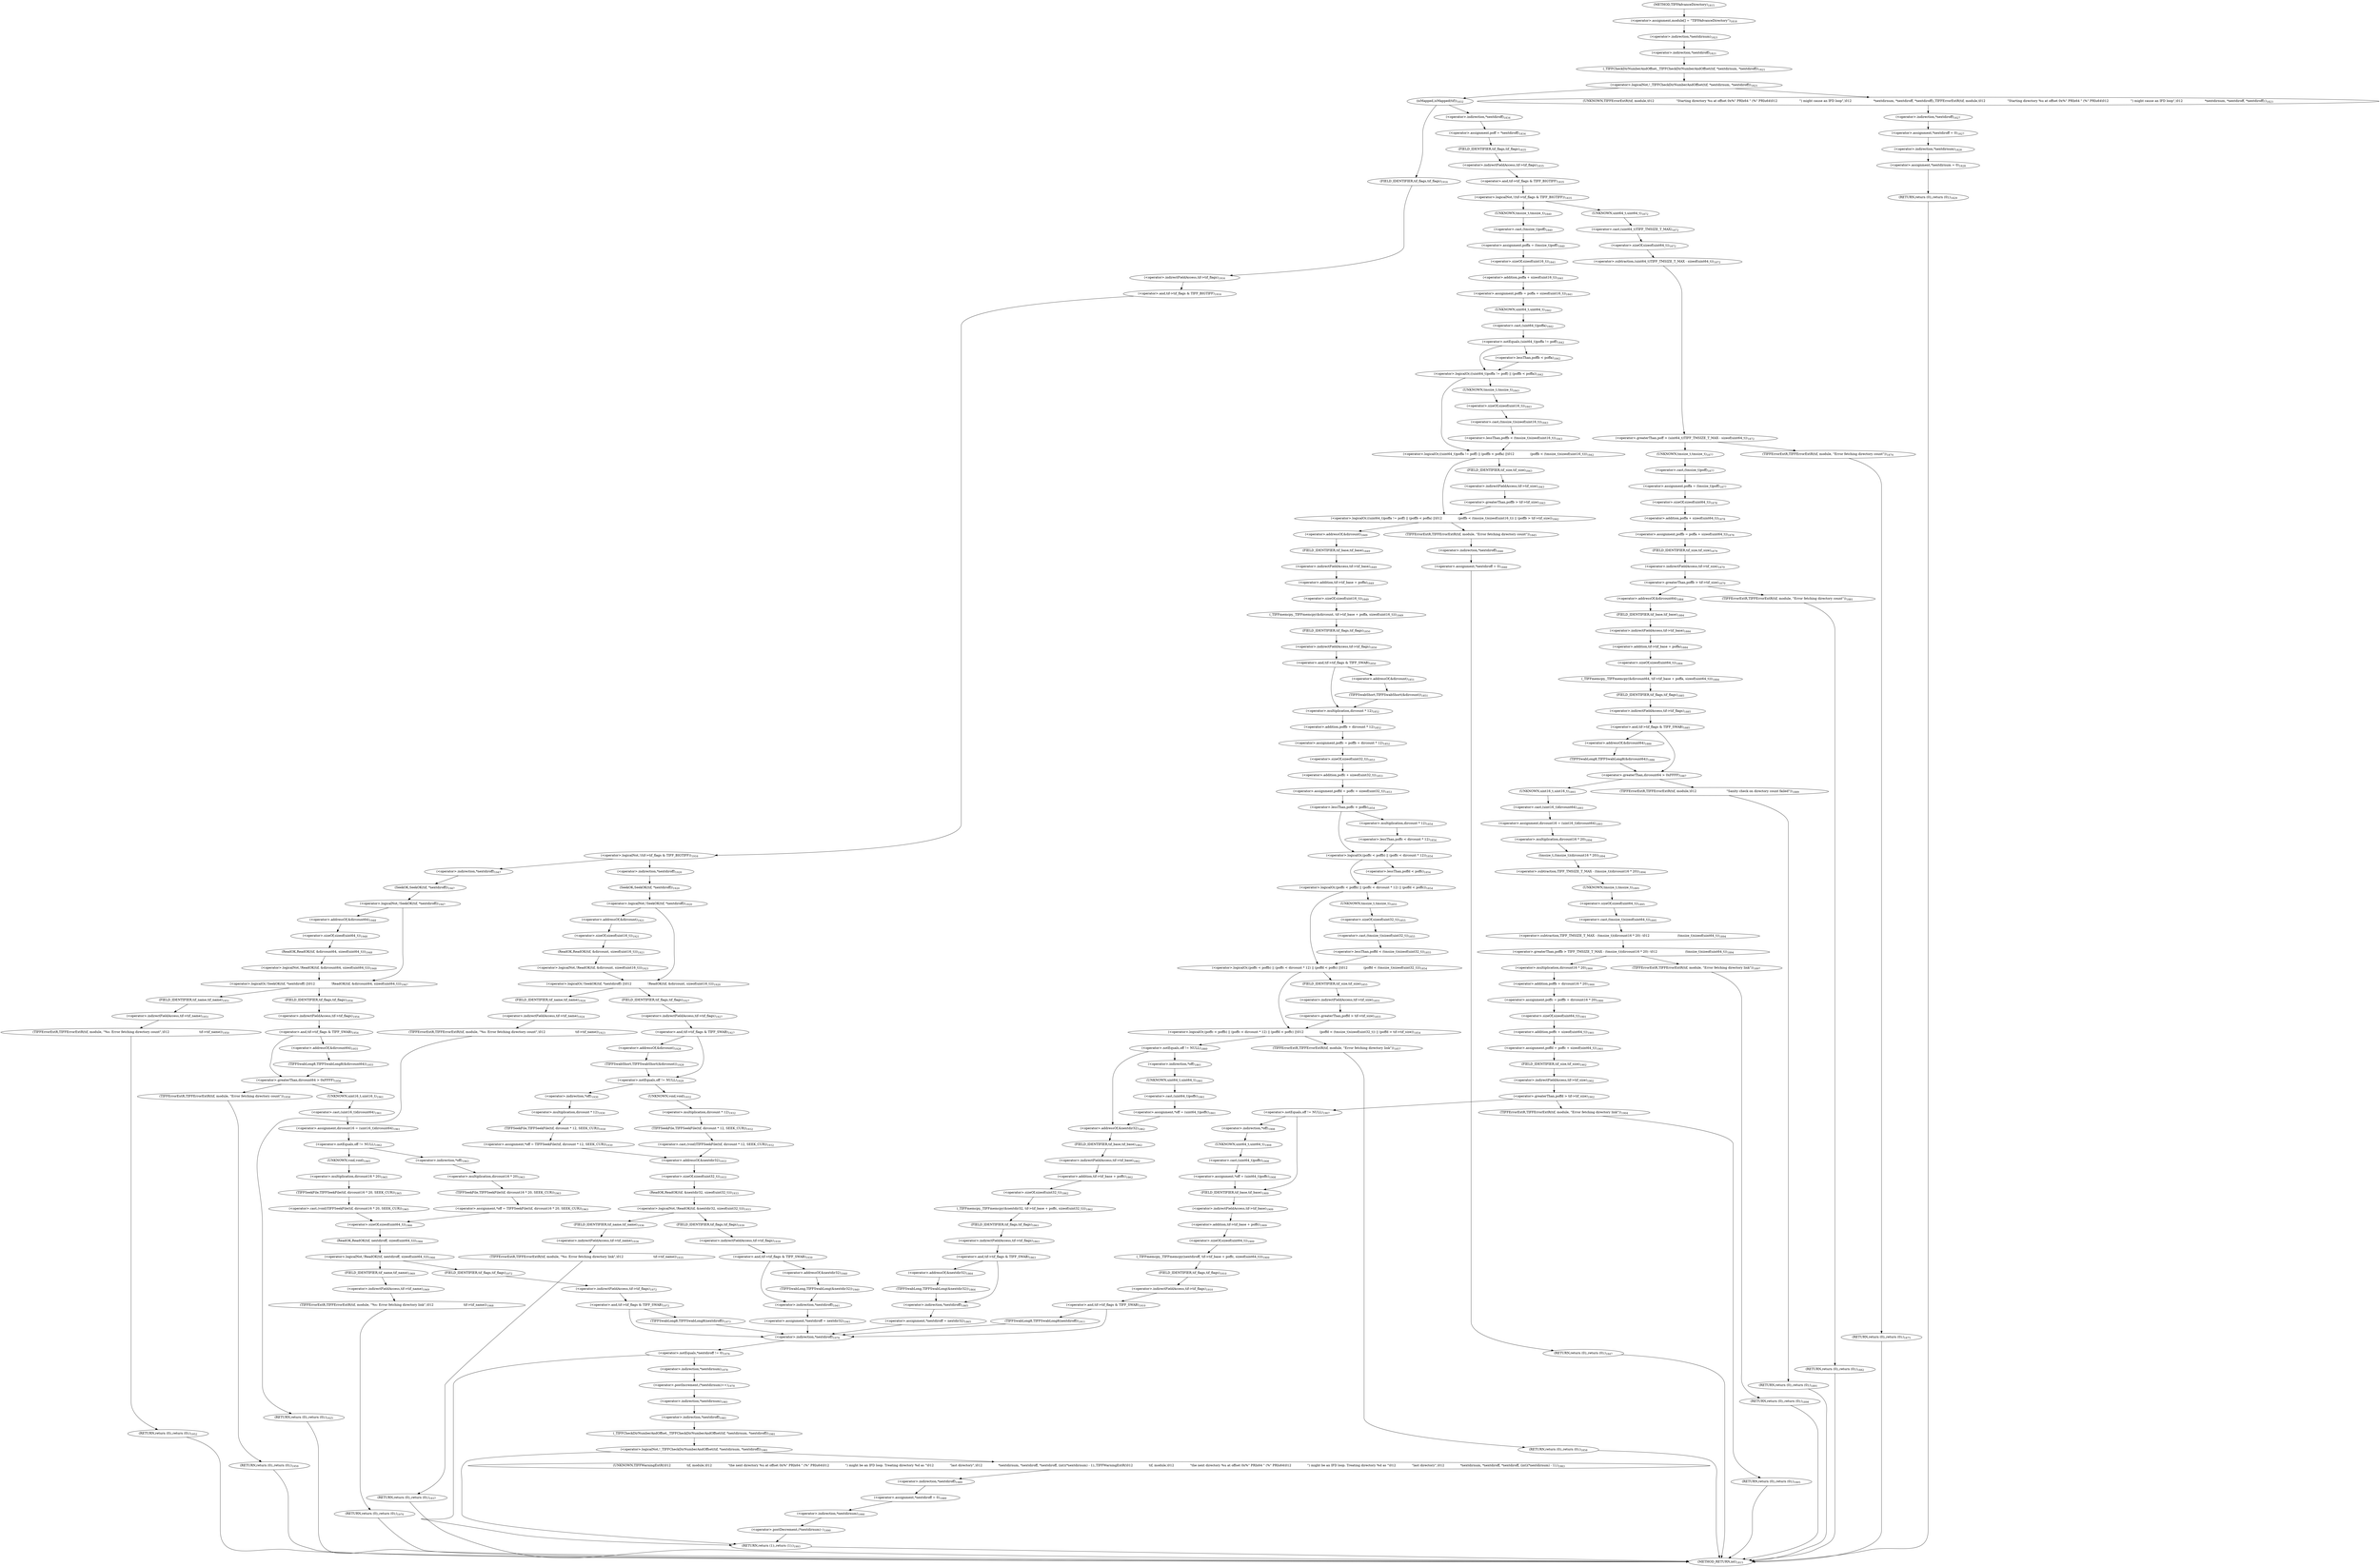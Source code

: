 digraph "TIFFAdvanceDirectory" {  
"43989" [label = <(&lt;operator&gt;.assignment,module[] = &quot;TIFFAdvanceDirectory&quot;)<SUB>1818</SUB>> ]
"44574" [label = <(RETURN,return (1);,return (1);)<SUB>1993</SUB>> ]
"43993" [label = <(&lt;operator&gt;.logicalNot,!_TIFFCheckDirNumberAndOffset(tif, *nextdirnum, *nextdiroff))<SUB>1821</SUB>> ]
"44013" [label = <(isMapped,isMapped(tif))<SUB>1832</SUB>> ]
"44549" [label = <(&lt;operator&gt;.notEquals,*nextdiroff != 0)<SUB>1976</SUB>> ]
"43994" [label = <(_TIFFCheckDirNumberAndOffset,_TIFFCheckDirNumberAndOffset(tif, *nextdirnum, *nextdiroff))<SUB>1821</SUB>> ]
"44001" [label = <(UNKNOWN,TIFFErrorExtR(tif, module,\012                      &quot;Starting directory %u at offset 0x%&quot; PRIx64 &quot; (%&quot; PRIu64\012                      &quot;) might cause an IFD loop&quot;,\012                      *nextdirnum, *nextdiroff, *nextdiroff);,TIFFErrorExtR(tif, module,\012                      &quot;Starting directory %u at offset 0x%&quot; PRIx64 &quot; (%&quot; PRIu64\012                      &quot;) might cause an IFD loop&quot;,\012                      *nextdirnum, *nextdiroff, *nextdiroff);)<SUB>1823</SUB>> ]
"44002" [label = <(&lt;operator&gt;.assignment,*nextdiroff = 0)<SUB>1827</SUB>> ]
"44006" [label = <(&lt;operator&gt;.assignment,*nextdirnum = 0)<SUB>1828</SUB>> ]
"44010" [label = <(RETURN,return (0);,return (0);)<SUB>1829</SUB>> ]
"44017" [label = <(&lt;operator&gt;.assignment,poff = *nextdiroff)<SUB>1834</SUB>> ]
"44550" [label = <(&lt;operator&gt;.indirection,*nextdiroff)<SUB>1976</SUB>> ]
"44554" [label = <(&lt;operator&gt;.postIncrement,(*nextdirnum)++)<SUB>1978</SUB>> ]
"43996" [label = <(&lt;operator&gt;.indirection,*nextdirnum)<SUB>1821</SUB>> ]
"43998" [label = <(&lt;operator&gt;.indirection,*nextdiroff)<SUB>1821</SUB>> ]
"44003" [label = <(&lt;operator&gt;.indirection,*nextdiroff)<SUB>1827</SUB>> ]
"44007" [label = <(&lt;operator&gt;.indirection,*nextdirnum)<SUB>1828</SUB>> ]
"44019" [label = <(&lt;operator&gt;.indirection,*nextdiroff)<SUB>1834</SUB>> ]
"44022" [label = <(&lt;operator&gt;.logicalNot,!(tif-&gt;tif_flags &amp; TIFF_BIGTIFF))<SUB>1835</SUB>> ]
"44555" [label = <(&lt;operator&gt;.indirection,*nextdirnum)<SUB>1978</SUB>> ]
"44558" [label = <(&lt;operator&gt;.logicalNot,!_TIFFCheckDirNumberAndOffset(tif, *nextdirnum, *nextdiroff))<SUB>1981</SUB>> ]
"44023" [label = <(&lt;operator&gt;.and,tif-&gt;tif_flags &amp; TIFF_BIGTIFF)<SUB>1835</SUB>> ]
"44035" [label = <(&lt;operator&gt;.assignment,poffa = (tmsize_t)poff)<SUB>1840</SUB>> ]
"44040" [label = <(&lt;operator&gt;.assignment,poffb = poffa + sizeof(uint16_t))<SUB>1841</SUB>> ]
"44080" [label = <(_TIFFmemcpy,_TIFFmemcpy(&amp;dircount, tif-&gt;tif_base + poffa, sizeof(uint16_t)))<SUB>1849</SUB>> ]
"44100" [label = <(&lt;operator&gt;.assignment,poffc = poffb + dircount * 12)<SUB>1852</SUB>> ]
"44107" [label = <(&lt;operator&gt;.assignment,poffd = poffc + sizeof(uint32_t))<SUB>1853</SUB>> ]
"44158" [label = <(_TIFFmemcpy,_TIFFmemcpy(&amp;nextdir32, tif-&gt;tif_base + poffc, sizeof(uint32_t)))<SUB>1862</SUB>> ]
"44178" [label = <(&lt;operator&gt;.assignment,*nextdiroff = nextdir32)<SUB>1865</SUB>> ]
"44345" [label = <(&lt;operator&gt;.logicalNot,!(tif-&gt;tif_flags &amp; TIFF_BIGTIFF))<SUB>1916</SUB>> ]
"44559" [label = <(_TIFFCheckDirNumberAndOffset,_TIFFCheckDirNumberAndOffset(tif, *nextdirnum, *nextdiroff))<SUB>1981</SUB>> ]
"44566" [label = <(UNKNOWN,TIFFWarningExtR(\012                tif, module,\012                &quot;the next directory %u at offset 0x%&quot; PRIx64 &quot; (%&quot; PRIu64\012                &quot;) might be an IFD loop. Treating directory %d as &quot;\012                &quot;last directory&quot;,\012                *nextdirnum, *nextdiroff, *nextdiroff, (int)(*nextdirnum) - 1);,TIFFWarningExtR(\012                tif, module,\012                &quot;the next directory %u at offset 0x%&quot; PRIx64 &quot; (%&quot; PRIu64\012                &quot;) might be an IFD loop. Treating directory %d as &quot;\012                &quot;last directory&quot;,\012                *nextdirnum, *nextdiroff, *nextdiroff, (int)(*nextdirnum) - 1);)<SUB>1983</SUB>> ]
"44567" [label = <(&lt;operator&gt;.assignment,*nextdiroff = 0)<SUB>1989</SUB>> ]
"44571" [label = <(&lt;operator&gt;.postDecrement,(*nextdirnum)--)<SUB>1990</SUB>> ]
"44024" [label = <(&lt;operator&gt;.indirectFieldAccess,tif-&gt;tif_flags)<SUB>1835</SUB>> ]
"44037" [label = <(&lt;operator&gt;.cast,(tmsize_t)poff)<SUB>1840</SUB>> ]
"44042" [label = <(&lt;operator&gt;.addition,poffa + sizeof(uint16_t))<SUB>1841</SUB>> ]
"44047" [label = <(&lt;operator&gt;.logicalOr,((uint64_t)poffa != poff) || (poffb &lt; poffa) ||\012                (poffb &lt; (tmsize_t)sizeof(uint16_t)) || (poffb &gt; tif-&gt;tif_size))<SUB>1842</SUB>> ]
"44081" [label = <(&lt;operator&gt;.addressOf,&amp;dircount)<SUB>1849</SUB>> ]
"44083" [label = <(&lt;operator&gt;.addition,tif-&gt;tif_base + poffa)<SUB>1849</SUB>> ]
"44088" [label = <(&lt;operator&gt;.sizeOf,sizeof(uint16_t))<SUB>1849</SUB>> ]
"44091" [label = <(&lt;operator&gt;.and,tif-&gt;tif_flags &amp; TIFF_SWAB)<SUB>1850</SUB>> ]
"44102" [label = <(&lt;operator&gt;.addition,poffb + dircount * 12)<SUB>1852</SUB>> ]
"44109" [label = <(&lt;operator&gt;.addition,poffc + sizeof(uint32_t))<SUB>1853</SUB>> ]
"44114" [label = <(&lt;operator&gt;.logicalOr,(poffc &lt; poffb) || (poffc &lt; dircount * 12) || (poffd &lt; poffc) ||\012                (poffd &lt; (tmsize_t)sizeof(uint32_t)) || (poffd &gt; tif-&gt;tif_size))<SUB>1854</SUB>> ]
"44148" [label = <(&lt;operator&gt;.notEquals,off != NULL)<SUB>1860</SUB>> ]
"44159" [label = <(&lt;operator&gt;.addressOf,&amp;nextdir32)<SUB>1862</SUB>> ]
"44161" [label = <(&lt;operator&gt;.addition,tif-&gt;tif_base + poffc)<SUB>1862</SUB>> ]
"44166" [label = <(&lt;operator&gt;.sizeOf,sizeof(uint32_t))<SUB>1862</SUB>> ]
"44169" [label = <(&lt;operator&gt;.and,tif-&gt;tif_flags &amp; TIFF_SWAB)<SUB>1863</SUB>> ]
"44179" [label = <(&lt;operator&gt;.indirection,*nextdiroff)<SUB>1865</SUB>> ]
"44206" [label = <(&lt;operator&gt;.assignment,poffa = (tmsize_t)poff)<SUB>1877</SUB>> ]
"44211" [label = <(&lt;operator&gt;.assignment,poffb = poffa + sizeof(uint64_t))<SUB>1878</SUB>> ]
"44230" [label = <(_TIFFmemcpy,_TIFFmemcpy(&amp;dircount64, tif-&gt;tif_base + poffa, sizeof(uint64_t)))<SUB>1884</SUB>> ]
"44261" [label = <(&lt;operator&gt;.assignment,dircount16 = (uint16_t)dircount64)<SUB>1893</SUB>> ]
"44287" [label = <(&lt;operator&gt;.assignment,poffc = poffb + dircount16 * 20)<SUB>1900</SUB>> ]
"44294" [label = <(&lt;operator&gt;.assignment,poffd = poffc + sizeof(uint64_t))<SUB>1901</SUB>> ]
"44324" [label = <(_TIFFmemcpy,_TIFFmemcpy(nextdiroff, tif-&gt;tif_base + poffc, sizeof(uint64_t)))<SUB>1909</SUB>> ]
"44346" [label = <(&lt;operator&gt;.and,tif-&gt;tif_flags &amp; TIFF_BIGTIFF)<SUB>1916</SUB>> ]
"44440" [label = <(&lt;operator&gt;.assignment,*nextdiroff = nextdir32)<SUB>1941</SUB>> ]
"44561" [label = <(&lt;operator&gt;.indirection,*nextdirnum)<SUB>1981</SUB>> ]
"44563" [label = <(&lt;operator&gt;.indirection,*nextdiroff)<SUB>1981</SUB>> ]
"44568" [label = <(&lt;operator&gt;.indirection,*nextdiroff)<SUB>1989</SUB>> ]
"44572" [label = <(&lt;operator&gt;.indirection,*nextdirnum)<SUB>1990</SUB>> ]
"44026" [label = <(FIELD_IDENTIFIER,tif_flags,tif_flags)<SUB>1835</SUB>> ]
"44038" [label = <(UNKNOWN,tmsize_t,tmsize_t)<SUB>1840</SUB>> ]
"44044" [label = <(&lt;operator&gt;.sizeOf,sizeof(uint16_t))<SUB>1841</SUB>> ]
"44048" [label = <(&lt;operator&gt;.logicalOr,((uint64_t)poffa != poff) || (poffb &lt; poffa) ||\012                (poffb &lt; (tmsize_t)sizeof(uint16_t)))<SUB>1842</SUB>> ]
"44064" [label = <(&lt;operator&gt;.greaterThan,poffb &gt; tif-&gt;tif_size)<SUB>1843</SUB>> ]
"44070" [label = <(TIFFErrorExtR,TIFFErrorExtR(tif, module, &quot;Error fetching directory count&quot;))<SUB>1845</SUB>> ]
"44074" [label = <(&lt;operator&gt;.assignment,*nextdiroff = 0)<SUB>1846</SUB>> ]
"44078" [label = <(RETURN,return (0);,return (0);)<SUB>1847</SUB>> ]
"44084" [label = <(&lt;operator&gt;.indirectFieldAccess,tif-&gt;tif_base)<SUB>1849</SUB>> ]
"44092" [label = <(&lt;operator&gt;.indirectFieldAccess,tif-&gt;tif_flags)<SUB>1850</SUB>> ]
"44097" [label = <(TIFFSwabShort,TIFFSwabShort(&amp;dircount))<SUB>1851</SUB>> ]
"44104" [label = <(&lt;operator&gt;.multiplication,dircount * 12)<SUB>1852</SUB>> ]
"44111" [label = <(&lt;operator&gt;.sizeOf,sizeof(uint32_t))<SUB>1853</SUB>> ]
"44115" [label = <(&lt;operator&gt;.logicalOr,(poffc &lt; poffb) || (poffc &lt; dircount * 12) || (poffd &lt; poffc) ||\012                (poffd &lt; (tmsize_t)sizeof(uint32_t)))<SUB>1854</SUB>> ]
"44135" [label = <(&lt;operator&gt;.greaterThan,poffd &gt; tif-&gt;tif_size)<SUB>1855</SUB>> ]
"44141" [label = <(TIFFErrorExtR,TIFFErrorExtR(tif, module, &quot;Error fetching directory link&quot;))<SUB>1857</SUB>> ]
"44145" [label = <(RETURN,return (0);,return (0);)<SUB>1858</SUB>> ]
"44152" [label = <(&lt;operator&gt;.assignment,*off = (uint64_t)poffc)<SUB>1861</SUB>> ]
"44162" [label = <(&lt;operator&gt;.indirectFieldAccess,tif-&gt;tif_base)<SUB>1862</SUB>> ]
"44170" [label = <(&lt;operator&gt;.indirectFieldAccess,tif-&gt;tif_flags)<SUB>1863</SUB>> ]
"44175" [label = <(TIFFSwabLong,TIFFSwabLong(&amp;nextdir32))<SUB>1864</SUB>> ]
"44191" [label = <(&lt;operator&gt;.greaterThan,poff &gt; (uint64_t)TIFF_TMSIZE_T_MAX - sizeof(uint64_t))<SUB>1872</SUB>> ]
"44208" [label = <(&lt;operator&gt;.cast,(tmsize_t)poff)<SUB>1877</SUB>> ]
"44213" [label = <(&lt;operator&gt;.addition,poffa + sizeof(uint64_t))<SUB>1878</SUB>> ]
"44218" [label = <(&lt;operator&gt;.greaterThan,poffb &gt; tif-&gt;tif_size)<SUB>1879</SUB>> ]
"44231" [label = <(&lt;operator&gt;.addressOf,&amp;dircount64)<SUB>1884</SUB>> ]
"44233" [label = <(&lt;operator&gt;.addition,tif-&gt;tif_base + poffa)<SUB>1884</SUB>> ]
"44238" [label = <(&lt;operator&gt;.sizeOf,sizeof(uint64_t))<SUB>1884</SUB>> ]
"44241" [label = <(&lt;operator&gt;.and,tif-&gt;tif_flags &amp; TIFF_SWAB)<SUB>1885</SUB>> ]
"44251" [label = <(&lt;operator&gt;.greaterThan,dircount64 &gt; 0xFFFF)<SUB>1887</SUB>> ]
"44263" [label = <(&lt;operator&gt;.cast,(uint16_t)dircount64)<SUB>1893</SUB>> ]
"44267" [label = <(&lt;operator&gt;.greaterThan,poffb &gt; TIFF_TMSIZE_T_MAX - (tmsize_t)(dircount16 * 20) -\012                            (tmsize_t)sizeof(uint64_t))<SUB>1894</SUB>> ]
"44289" [label = <(&lt;operator&gt;.addition,poffb + dircount16 * 20)<SUB>1900</SUB>> ]
"44296" [label = <(&lt;operator&gt;.addition,poffc + sizeof(uint64_t))<SUB>1901</SUB>> ]
"44301" [label = <(&lt;operator&gt;.greaterThan,poffd &gt; tif-&gt;tif_size)<SUB>1902</SUB>> ]
"44314" [label = <(&lt;operator&gt;.notEquals,off != NULL)<SUB>1907</SUB>> ]
"44326" [label = <(&lt;operator&gt;.addition,tif-&gt;tif_base + poffc)<SUB>1909</SUB>> ]
"44331" [label = <(&lt;operator&gt;.sizeOf,sizeof(uint64_t))<SUB>1909</SUB>> ]
"44334" [label = <(&lt;operator&gt;.and,tif-&gt;tif_flags &amp; TIFF_SWAB)<SUB>1910</SUB>> ]
"44347" [label = <(&lt;operator&gt;.indirectFieldAccess,tif-&gt;tif_flags)<SUB>1916</SUB>> ]
"44355" [label = <(&lt;operator&gt;.logicalOr,!SeekOK(tif, *nextdiroff) ||\012                !ReadOK(tif, &amp;dircount, sizeof(uint16_t)))<SUB>1920</SUB>> ]
"44379" [label = <(&lt;operator&gt;.and,tif-&gt;tif_flags &amp; TIFF_SWAB)<SUB>1927</SUB>> ]
"44389" [label = <(&lt;operator&gt;.notEquals,off != NULL)<SUB>1929</SUB>> ]
"44413" [label = <(&lt;operator&gt;.logicalNot,!ReadOK(tif, &amp;nextdir32, sizeof(uint32_t)))<SUB>1933</SUB>> ]
"44431" [label = <(&lt;operator&gt;.and,tif-&gt;tif_flags &amp; TIFF_SWAB)<SUB>1939</SUB>> ]
"44441" [label = <(&lt;operator&gt;.indirection,*nextdiroff)<SUB>1941</SUB>> ]
"44493" [label = <(&lt;operator&gt;.assignment,dircount16 = (uint16_t)dircount64)<SUB>1961</SUB>> ]
"44049" [label = <(&lt;operator&gt;.logicalOr,((uint64_t)poffa != poff) || (poffb &lt; poffa))<SUB>1842</SUB>> ]
"44058" [label = <(&lt;operator&gt;.lessThan,poffb &lt; (tmsize_t)sizeof(uint16_t))<SUB>1843</SUB>> ]
"44066" [label = <(&lt;operator&gt;.indirectFieldAccess,tif-&gt;tif_size)<SUB>1843</SUB>> ]
"44075" [label = <(&lt;operator&gt;.indirection,*nextdiroff)<SUB>1846</SUB>> ]
"44086" [label = <(FIELD_IDENTIFIER,tif_base,tif_base)<SUB>1849</SUB>> ]
"44094" [label = <(FIELD_IDENTIFIER,tif_flags,tif_flags)<SUB>1850</SUB>> ]
"44098" [label = <(&lt;operator&gt;.addressOf,&amp;dircount)<SUB>1851</SUB>> ]
"44116" [label = <(&lt;operator&gt;.logicalOr,(poffc &lt; poffb) || (poffc &lt; dircount * 12) || (poffd &lt; poffc))<SUB>1854</SUB>> ]
"44129" [label = <(&lt;operator&gt;.lessThan,poffd &lt; (tmsize_t)sizeof(uint32_t))<SUB>1855</SUB>> ]
"44137" [label = <(&lt;operator&gt;.indirectFieldAccess,tif-&gt;tif_size)<SUB>1855</SUB>> ]
"44153" [label = <(&lt;operator&gt;.indirection,*off)<SUB>1861</SUB>> ]
"44155" [label = <(&lt;operator&gt;.cast,(uint64_t)poffc)<SUB>1861</SUB>> ]
"44164" [label = <(FIELD_IDENTIFIER,tif_base,tif_base)<SUB>1862</SUB>> ]
"44172" [label = <(FIELD_IDENTIFIER,tif_flags,tif_flags)<SUB>1863</SUB>> ]
"44176" [label = <(&lt;operator&gt;.addressOf,&amp;nextdir32)<SUB>1864</SUB>> ]
"44193" [label = <(&lt;operator&gt;.subtraction,(uint64_t)TIFF_TMSIZE_T_MAX - sizeof(uint64_t))<SUB>1872</SUB>> ]
"44200" [label = <(TIFFErrorExtR,TIFFErrorExtR(tif, module, &quot;Error fetching directory count&quot;))<SUB>1874</SUB>> ]
"44204" [label = <(RETURN,return (0);,return (0);)<SUB>1875</SUB>> ]
"44209" [label = <(UNKNOWN,tmsize_t,tmsize_t)<SUB>1877</SUB>> ]
"44215" [label = <(&lt;operator&gt;.sizeOf,sizeof(uint64_t))<SUB>1878</SUB>> ]
"44220" [label = <(&lt;operator&gt;.indirectFieldAccess,tif-&gt;tif_size)<SUB>1879</SUB>> ]
"44224" [label = <(TIFFErrorExtR,TIFFErrorExtR(tif, module, &quot;Error fetching directory count&quot;))<SUB>1881</SUB>> ]
"44228" [label = <(RETURN,return (0);,return (0);)<SUB>1882</SUB>> ]
"44234" [label = <(&lt;operator&gt;.indirectFieldAccess,tif-&gt;tif_base)<SUB>1884</SUB>> ]
"44242" [label = <(&lt;operator&gt;.indirectFieldAccess,tif-&gt;tif_flags)<SUB>1885</SUB>> ]
"44247" [label = <(TIFFSwabLong8,TIFFSwabLong8(&amp;dircount64))<SUB>1886</SUB>> ]
"44255" [label = <(TIFFErrorExtR,TIFFErrorExtR(tif, module,\012                              &quot;Sanity check on directory count failed&quot;))<SUB>1889</SUB>> ]
"44259" [label = <(RETURN,return (0);,return (0);)<SUB>1891</SUB>> ]
"44264" [label = <(UNKNOWN,uint16_t,uint16_t)<SUB>1893</SUB>> ]
"44269" [label = <(&lt;operator&gt;.subtraction,TIFF_TMSIZE_T_MAX - (tmsize_t)(dircount16 * 20) -\012                            (tmsize_t)sizeof(uint64_t))<SUB>1894</SUB>> ]
"44281" [label = <(TIFFErrorExtR,TIFFErrorExtR(tif, module, &quot;Error fetching directory link&quot;))<SUB>1897</SUB>> ]
"44285" [label = <(RETURN,return (0);,return (0);)<SUB>1898</SUB>> ]
"44291" [label = <(&lt;operator&gt;.multiplication,dircount16 * 20)<SUB>1900</SUB>> ]
"44298" [label = <(&lt;operator&gt;.sizeOf,sizeof(uint64_t))<SUB>1901</SUB>> ]
"44303" [label = <(&lt;operator&gt;.indirectFieldAccess,tif-&gt;tif_size)<SUB>1902</SUB>> ]
"44307" [label = <(TIFFErrorExtR,TIFFErrorExtR(tif, module, &quot;Error fetching directory link&quot;))<SUB>1904</SUB>> ]
"44311" [label = <(RETURN,return (0);,return (0);)<SUB>1905</SUB>> ]
"44318" [label = <(&lt;operator&gt;.assignment,*off = (uint64_t)poffc)<SUB>1908</SUB>> ]
"44327" [label = <(&lt;operator&gt;.indirectFieldAccess,tif-&gt;tif_base)<SUB>1909</SUB>> ]
"44335" [label = <(&lt;operator&gt;.indirectFieldAccess,tif-&gt;tif_flags)<SUB>1910</SUB>> ]
"44340" [label = <(TIFFSwabLong8,TIFFSwabLong8(nextdiroff))<SUB>1911</SUB>> ]
"44349" [label = <(FIELD_IDENTIFIER,tif_flags,tif_flags)<SUB>1916</SUB>> ]
"44356" [label = <(&lt;operator&gt;.logicalNot,!SeekOK(tif, *nextdiroff))<SUB>1920</SUB>> ]
"44361" [label = <(&lt;operator&gt;.logicalNot,!ReadOK(tif, &amp;dircount, sizeof(uint16_t)))<SUB>1921</SUB>> ]
"44369" [label = <(TIFFErrorExtR,TIFFErrorExtR(tif, module, &quot;%s: Error fetching directory count&quot;,\012                              tif-&gt;tif_name))<SUB>1923</SUB>> ]
"44376" [label = <(RETURN,return (0);,return (0);)<SUB>1925</SUB>> ]
"44380" [label = <(&lt;operator&gt;.indirectFieldAccess,tif-&gt;tif_flags)<SUB>1927</SUB>> ]
"44385" [label = <(TIFFSwabShort,TIFFSwabShort(&amp;dircount))<SUB>1928</SUB>> ]
"44393" [label = <(&lt;operator&gt;.assignment,*off = TIFFSeekFile(tif, dircount * 12, SEEK_CUR))<SUB>1930</SUB>> ]
"44414" [label = <(ReadOK,ReadOK(tif, &amp;nextdir32, sizeof(uint32_t)))<SUB>1933</SUB>> ]
"44421" [label = <(TIFFErrorExtR,TIFFErrorExtR(tif, module, &quot;%s: Error fetching directory link&quot;,\012                              tif-&gt;tif_name))<SUB>1935</SUB>> ]
"44428" [label = <(RETURN,return (0);,return (0);)<SUB>1937</SUB>> ]
"44432" [label = <(&lt;operator&gt;.indirectFieldAccess,tif-&gt;tif_flags)<SUB>1939</SUB>> ]
"44437" [label = <(TIFFSwabLong,TIFFSwabLong(&amp;nextdir32))<SUB>1940</SUB>> ]
"44449" [label = <(&lt;operator&gt;.logicalOr,!SeekOK(tif, *nextdiroff) ||\012                !ReadOK(tif, &amp;dircount64, sizeof(uint64_t)))<SUB>1947</SUB>> ]
"44473" [label = <(&lt;operator&gt;.and,tif-&gt;tif_flags &amp; TIFF_SWAB)<SUB>1954</SUB>> ]
"44483" [label = <(&lt;operator&gt;.greaterThan,dircount64 &gt; 0xFFFF)<SUB>1956</SUB>> ]
"44495" [label = <(&lt;operator&gt;.cast,(uint16_t)dircount64)<SUB>1961</SUB>> ]
"44499" [label = <(&lt;operator&gt;.notEquals,off != NULL)<SUB>1962</SUB>> ]
"44523" [label = <(&lt;operator&gt;.logicalNot,!ReadOK(tif, nextdiroff, sizeof(uint64_t)))<SUB>1966</SUB>> ]
"44540" [label = <(&lt;operator&gt;.and,tif-&gt;tif_flags &amp; TIFF_SWAB)<SUB>1972</SUB>> ]
"44050" [label = <(&lt;operator&gt;.notEquals,(uint64_t)poffa != poff)<SUB>1842</SUB>> ]
"44055" [label = <(&lt;operator&gt;.lessThan,poffb &lt; poffa)<SUB>1842</SUB>> ]
"44060" [label = <(&lt;operator&gt;.cast,(tmsize_t)sizeof(uint16_t))<SUB>1843</SUB>> ]
"44068" [label = <(FIELD_IDENTIFIER,tif_size,tif_size)<SUB>1843</SUB>> ]
"44117" [label = <(&lt;operator&gt;.logicalOr,(poffc &lt; poffb) || (poffc &lt; dircount * 12))<SUB>1854</SUB>> ]
"44126" [label = <(&lt;operator&gt;.lessThan,poffd &lt; poffc)<SUB>1854</SUB>> ]
"44131" [label = <(&lt;operator&gt;.cast,(tmsize_t)sizeof(uint32_t))<SUB>1855</SUB>> ]
"44139" [label = <(FIELD_IDENTIFIER,tif_size,tif_size)<SUB>1855</SUB>> ]
"44156" [label = <(UNKNOWN,uint64_t,uint64_t)<SUB>1861</SUB>> ]
"44194" [label = <(&lt;operator&gt;.cast,(uint64_t)TIFF_TMSIZE_T_MAX)<SUB>1872</SUB>> ]
"44197" [label = <(&lt;operator&gt;.sizeOf,sizeof(uint64_t))<SUB>1872</SUB>> ]
"44222" [label = <(FIELD_IDENTIFIER,tif_size,tif_size)<SUB>1879</SUB>> ]
"44236" [label = <(FIELD_IDENTIFIER,tif_base,tif_base)<SUB>1884</SUB>> ]
"44244" [label = <(FIELD_IDENTIFIER,tif_flags,tif_flags)<SUB>1885</SUB>> ]
"44248" [label = <(&lt;operator&gt;.addressOf,&amp;dircount64)<SUB>1886</SUB>> ]
"44270" [label = <(&lt;operator&gt;.subtraction,TIFF_TMSIZE_T_MAX - (tmsize_t)(dircount16 * 20))<SUB>1894</SUB>> ]
"44276" [label = <(&lt;operator&gt;.cast,(tmsize_t)sizeof(uint64_t))<SUB>1895</SUB>> ]
"44305" [label = <(FIELD_IDENTIFIER,tif_size,tif_size)<SUB>1902</SUB>> ]
"44319" [label = <(&lt;operator&gt;.indirection,*off)<SUB>1908</SUB>> ]
"44321" [label = <(&lt;operator&gt;.cast,(uint64_t)poffc)<SUB>1908</SUB>> ]
"44329" [label = <(FIELD_IDENTIFIER,tif_base,tif_base)<SUB>1909</SUB>> ]
"44337" [label = <(FIELD_IDENTIFIER,tif_flags,tif_flags)<SUB>1910</SUB>> ]
"44357" [label = <(SeekOK,SeekOK(tif, *nextdiroff))<SUB>1920</SUB>> ]
"44362" [label = <(ReadOK,ReadOK(tif, &amp;dircount, sizeof(uint16_t)))<SUB>1921</SUB>> ]
"44373" [label = <(&lt;operator&gt;.indirectFieldAccess,tif-&gt;tif_name)<SUB>1924</SUB>> ]
"44382" [label = <(FIELD_IDENTIFIER,tif_flags,tif_flags)<SUB>1927</SUB>> ]
"44386" [label = <(&lt;operator&gt;.addressOf,&amp;dircount)<SUB>1928</SUB>> ]
"44394" [label = <(&lt;operator&gt;.indirection,*off)<SUB>1930</SUB>> ]
"44396" [label = <(TIFFSeekFile,TIFFSeekFile(tif, dircount * 12, SEEK_CUR))<SUB>1930</SUB>> ]
"44404" [label = <(&lt;operator&gt;.cast,(void)TIFFSeekFile(tif, dircount * 12, SEEK_CUR))<SUB>1932</SUB>> ]
"44416" [label = <(&lt;operator&gt;.addressOf,&amp;nextdir32)<SUB>1933</SUB>> ]
"44418" [label = <(&lt;operator&gt;.sizeOf,sizeof(uint32_t))<SUB>1933</SUB>> ]
"44425" [label = <(&lt;operator&gt;.indirectFieldAccess,tif-&gt;tif_name)<SUB>1936</SUB>> ]
"44434" [label = <(FIELD_IDENTIFIER,tif_flags,tif_flags)<SUB>1939</SUB>> ]
"44438" [label = <(&lt;operator&gt;.addressOf,&amp;nextdir32)<SUB>1940</SUB>> ]
"44450" [label = <(&lt;operator&gt;.logicalNot,!SeekOK(tif, *nextdiroff))<SUB>1947</SUB>> ]
"44455" [label = <(&lt;operator&gt;.logicalNot,!ReadOK(tif, &amp;dircount64, sizeof(uint64_t)))<SUB>1948</SUB>> ]
"44463" [label = <(TIFFErrorExtR,TIFFErrorExtR(tif, module, &quot;%s: Error fetching directory count&quot;,\012                              tif-&gt;tif_name))<SUB>1950</SUB>> ]
"44470" [label = <(RETURN,return (0);,return (0);)<SUB>1952</SUB>> ]
"44474" [label = <(&lt;operator&gt;.indirectFieldAccess,tif-&gt;tif_flags)<SUB>1954</SUB>> ]
"44479" [label = <(TIFFSwabLong8,TIFFSwabLong8(&amp;dircount64))<SUB>1955</SUB>> ]
"44487" [label = <(TIFFErrorExtR,TIFFErrorExtR(tif, module, &quot;Error fetching directory count&quot;))<SUB>1958</SUB>> ]
"44491" [label = <(RETURN,return (0);,return (0);)<SUB>1959</SUB>> ]
"44496" [label = <(UNKNOWN,uint16_t,uint16_t)<SUB>1961</SUB>> ]
"44503" [label = <(&lt;operator&gt;.assignment,*off = TIFFSeekFile(tif, dircount16 * 20, SEEK_CUR))<SUB>1963</SUB>> ]
"44524" [label = <(ReadOK,ReadOK(tif, nextdiroff, sizeof(uint64_t)))<SUB>1966</SUB>> ]
"44530" [label = <(TIFFErrorExtR,TIFFErrorExtR(tif, module, &quot;%s: Error fetching directory link&quot;,\012                              tif-&gt;tif_name))<SUB>1968</SUB>> ]
"44537" [label = <(RETURN,return (0);,return (0);)<SUB>1970</SUB>> ]
"44541" [label = <(&lt;operator&gt;.indirectFieldAccess,tif-&gt;tif_flags)<SUB>1972</SUB>> ]
"44546" [label = <(TIFFSwabLong8,TIFFSwabLong8(nextdiroff))<SUB>1973</SUB>> ]
"44051" [label = <(&lt;operator&gt;.cast,(uint64_t)poffa)<SUB>1842</SUB>> ]
"44061" [label = <(UNKNOWN,tmsize_t,tmsize_t)<SUB>1843</SUB>> ]
"44062" [label = <(&lt;operator&gt;.sizeOf,sizeof(uint16_t))<SUB>1843</SUB>> ]
"44118" [label = <(&lt;operator&gt;.lessThan,poffc &lt; poffb)<SUB>1854</SUB>> ]
"44121" [label = <(&lt;operator&gt;.lessThan,poffc &lt; dircount * 12)<SUB>1854</SUB>> ]
"44132" [label = <(UNKNOWN,tmsize_t,tmsize_t)<SUB>1855</SUB>> ]
"44133" [label = <(&lt;operator&gt;.sizeOf,sizeof(uint32_t))<SUB>1855</SUB>> ]
"44195" [label = <(UNKNOWN,uint64_t,uint64_t)<SUB>1872</SUB>> ]
"44272" [label = <(tmsize_t,(tmsize_t)(dircount16 * 20))<SUB>1894</SUB>> ]
"44277" [label = <(UNKNOWN,tmsize_t,tmsize_t)<SUB>1895</SUB>> ]
"44278" [label = <(&lt;operator&gt;.sizeOf,sizeof(uint64_t))<SUB>1895</SUB>> ]
"44322" [label = <(UNKNOWN,uint64_t,uint64_t)<SUB>1908</SUB>> ]
"44359" [label = <(&lt;operator&gt;.indirection,*nextdiroff)<SUB>1920</SUB>> ]
"44364" [label = <(&lt;operator&gt;.addressOf,&amp;dircount)<SUB>1921</SUB>> ]
"44366" [label = <(&lt;operator&gt;.sizeOf,sizeof(uint16_t))<SUB>1921</SUB>> ]
"44375" [label = <(FIELD_IDENTIFIER,tif_name,tif_name)<SUB>1924</SUB>> ]
"44398" [label = <(&lt;operator&gt;.multiplication,dircount * 12)<SUB>1930</SUB>> ]
"44405" [label = <(UNKNOWN,void,void)<SUB>1932</SUB>> ]
"44406" [label = <(TIFFSeekFile,TIFFSeekFile(tif, dircount * 12, SEEK_CUR))<SUB>1932</SUB>> ]
"44427" [label = <(FIELD_IDENTIFIER,tif_name,tif_name)<SUB>1936</SUB>> ]
"44451" [label = <(SeekOK,SeekOK(tif, *nextdiroff))<SUB>1947</SUB>> ]
"44456" [label = <(ReadOK,ReadOK(tif, &amp;dircount64, sizeof(uint64_t)))<SUB>1948</SUB>> ]
"44467" [label = <(&lt;operator&gt;.indirectFieldAccess,tif-&gt;tif_name)<SUB>1951</SUB>> ]
"44476" [label = <(FIELD_IDENTIFIER,tif_flags,tif_flags)<SUB>1954</SUB>> ]
"44480" [label = <(&lt;operator&gt;.addressOf,&amp;dircount64)<SUB>1955</SUB>> ]
"44504" [label = <(&lt;operator&gt;.indirection,*off)<SUB>1963</SUB>> ]
"44506" [label = <(TIFFSeekFile,TIFFSeekFile(tif, dircount16 * 20, SEEK_CUR))<SUB>1963</SUB>> ]
"44514" [label = <(&lt;operator&gt;.cast,(void)TIFFSeekFile(tif, dircount16 * 20, SEEK_CUR))<SUB>1965</SUB>> ]
"44527" [label = <(&lt;operator&gt;.sizeOf,sizeof(uint64_t))<SUB>1966</SUB>> ]
"44534" [label = <(&lt;operator&gt;.indirectFieldAccess,tif-&gt;tif_name)<SUB>1969</SUB>> ]
"44543" [label = <(FIELD_IDENTIFIER,tif_flags,tif_flags)<SUB>1972</SUB>> ]
"44052" [label = <(UNKNOWN,uint64_t,uint64_t)<SUB>1842</SUB>> ]
"44123" [label = <(&lt;operator&gt;.multiplication,dircount * 12)<SUB>1854</SUB>> ]
"44273" [label = <(&lt;operator&gt;.multiplication,dircount16 * 20)<SUB>1894</SUB>> ]
"44408" [label = <(&lt;operator&gt;.multiplication,dircount * 12)<SUB>1932</SUB>> ]
"44453" [label = <(&lt;operator&gt;.indirection,*nextdiroff)<SUB>1947</SUB>> ]
"44458" [label = <(&lt;operator&gt;.addressOf,&amp;dircount64)<SUB>1948</SUB>> ]
"44460" [label = <(&lt;operator&gt;.sizeOf,sizeof(uint64_t))<SUB>1948</SUB>> ]
"44469" [label = <(FIELD_IDENTIFIER,tif_name,tif_name)<SUB>1951</SUB>> ]
"44508" [label = <(&lt;operator&gt;.multiplication,dircount16 * 20)<SUB>1963</SUB>> ]
"44515" [label = <(UNKNOWN,void,void)<SUB>1965</SUB>> ]
"44516" [label = <(TIFFSeekFile,TIFFSeekFile(tif, dircount16 * 20, SEEK_CUR))<SUB>1965</SUB>> ]
"44536" [label = <(FIELD_IDENTIFIER,tif_name,tif_name)<SUB>1969</SUB>> ]
"44518" [label = <(&lt;operator&gt;.multiplication,dircount16 * 20)<SUB>1965</SUB>> ]
"43982" [label = <(METHOD,TIFFAdvanceDirectory)<SUB>1815</SUB>> ]
"44576" [label = <(METHOD_RETURN,int)<SUB>1815</SUB>> ]
  "43989" -> "43996" 
  "44574" -> "44576" 
  "43993" -> "44001" 
  "43993" -> "44013" 
  "44013" -> "44019" 
  "44013" -> "44349" 
  "44549" -> "44555" 
  "44549" -> "44574" 
  "43994" -> "43993" 
  "44001" -> "44003" 
  "44002" -> "44007" 
  "44006" -> "44010" 
  "44010" -> "44576" 
  "44017" -> "44026" 
  "44550" -> "44549" 
  "44554" -> "44561" 
  "43996" -> "43998" 
  "43998" -> "43994" 
  "44003" -> "44002" 
  "44007" -> "44006" 
  "44019" -> "44017" 
  "44022" -> "44038" 
  "44022" -> "44195" 
  "44555" -> "44554" 
  "44558" -> "44566" 
  "44558" -> "44574" 
  "44023" -> "44022" 
  "44035" -> "44044" 
  "44040" -> "44052" 
  "44080" -> "44094" 
  "44100" -> "44111" 
  "44107" -> "44118" 
  "44158" -> "44172" 
  "44178" -> "44550" 
  "44345" -> "44359" 
  "44345" -> "44453" 
  "44559" -> "44558" 
  "44566" -> "44568" 
  "44567" -> "44572" 
  "44571" -> "44574" 
  "44024" -> "44023" 
  "44037" -> "44035" 
  "44042" -> "44040" 
  "44047" -> "44070" 
  "44047" -> "44081" 
  "44081" -> "44086" 
  "44083" -> "44088" 
  "44088" -> "44080" 
  "44091" -> "44098" 
  "44091" -> "44104" 
  "44102" -> "44100" 
  "44109" -> "44107" 
  "44114" -> "44141" 
  "44114" -> "44148" 
  "44148" -> "44153" 
  "44148" -> "44159" 
  "44159" -> "44164" 
  "44161" -> "44166" 
  "44166" -> "44158" 
  "44169" -> "44176" 
  "44169" -> "44179" 
  "44179" -> "44178" 
  "44206" -> "44215" 
  "44211" -> "44222" 
  "44230" -> "44244" 
  "44261" -> "44273" 
  "44287" -> "44298" 
  "44294" -> "44305" 
  "44324" -> "44337" 
  "44346" -> "44345" 
  "44440" -> "44550" 
  "44561" -> "44563" 
  "44563" -> "44559" 
  "44568" -> "44567" 
  "44572" -> "44571" 
  "44026" -> "44024" 
  "44038" -> "44037" 
  "44044" -> "44042" 
  "44048" -> "44047" 
  "44048" -> "44068" 
  "44064" -> "44047" 
  "44070" -> "44075" 
  "44074" -> "44078" 
  "44078" -> "44576" 
  "44084" -> "44083" 
  "44092" -> "44091" 
  "44097" -> "44104" 
  "44104" -> "44102" 
  "44111" -> "44109" 
  "44115" -> "44114" 
  "44115" -> "44139" 
  "44135" -> "44114" 
  "44141" -> "44145" 
  "44145" -> "44576" 
  "44152" -> "44159" 
  "44162" -> "44161" 
  "44170" -> "44169" 
  "44175" -> "44179" 
  "44191" -> "44200" 
  "44191" -> "44209" 
  "44208" -> "44206" 
  "44213" -> "44211" 
  "44218" -> "44224" 
  "44218" -> "44231" 
  "44231" -> "44236" 
  "44233" -> "44238" 
  "44238" -> "44230" 
  "44241" -> "44248" 
  "44241" -> "44251" 
  "44251" -> "44255" 
  "44251" -> "44264" 
  "44263" -> "44261" 
  "44267" -> "44281" 
  "44267" -> "44291" 
  "44289" -> "44287" 
  "44296" -> "44294" 
  "44301" -> "44307" 
  "44301" -> "44314" 
  "44314" -> "44319" 
  "44314" -> "44329" 
  "44326" -> "44331" 
  "44331" -> "44324" 
  "44334" -> "44340" 
  "44334" -> "44550" 
  "44347" -> "44346" 
  "44355" -> "44375" 
  "44355" -> "44382" 
  "44379" -> "44386" 
  "44379" -> "44389" 
  "44389" -> "44405" 
  "44389" -> "44394" 
  "44413" -> "44427" 
  "44413" -> "44434" 
  "44431" -> "44438" 
  "44431" -> "44441" 
  "44441" -> "44440" 
  "44493" -> "44499" 
  "44049" -> "44048" 
  "44049" -> "44061" 
  "44058" -> "44048" 
  "44066" -> "44064" 
  "44075" -> "44074" 
  "44086" -> "44084" 
  "44094" -> "44092" 
  "44098" -> "44097" 
  "44116" -> "44115" 
  "44116" -> "44132" 
  "44129" -> "44115" 
  "44137" -> "44135" 
  "44153" -> "44156" 
  "44155" -> "44152" 
  "44164" -> "44162" 
  "44172" -> "44170" 
  "44176" -> "44175" 
  "44193" -> "44191" 
  "44200" -> "44204" 
  "44204" -> "44576" 
  "44209" -> "44208" 
  "44215" -> "44213" 
  "44220" -> "44218" 
  "44224" -> "44228" 
  "44228" -> "44576" 
  "44234" -> "44233" 
  "44242" -> "44241" 
  "44247" -> "44251" 
  "44255" -> "44259" 
  "44259" -> "44576" 
  "44264" -> "44263" 
  "44269" -> "44267" 
  "44281" -> "44285" 
  "44285" -> "44576" 
  "44291" -> "44289" 
  "44298" -> "44296" 
  "44303" -> "44301" 
  "44307" -> "44311" 
  "44311" -> "44576" 
  "44318" -> "44329" 
  "44327" -> "44326" 
  "44335" -> "44334" 
  "44340" -> "44550" 
  "44349" -> "44347" 
  "44356" -> "44355" 
  "44356" -> "44364" 
  "44361" -> "44355" 
  "44369" -> "44376" 
  "44376" -> "44576" 
  "44380" -> "44379" 
  "44385" -> "44389" 
  "44393" -> "44416" 
  "44414" -> "44413" 
  "44421" -> "44428" 
  "44428" -> "44576" 
  "44432" -> "44431" 
  "44437" -> "44441" 
  "44449" -> "44469" 
  "44449" -> "44476" 
  "44473" -> "44480" 
  "44473" -> "44483" 
  "44483" -> "44487" 
  "44483" -> "44496" 
  "44495" -> "44493" 
  "44499" -> "44515" 
  "44499" -> "44504" 
  "44523" -> "44536" 
  "44523" -> "44543" 
  "44540" -> "44546" 
  "44540" -> "44550" 
  "44050" -> "44049" 
  "44050" -> "44055" 
  "44055" -> "44049" 
  "44060" -> "44058" 
  "44068" -> "44066" 
  "44117" -> "44116" 
  "44117" -> "44126" 
  "44126" -> "44116" 
  "44131" -> "44129" 
  "44139" -> "44137" 
  "44156" -> "44155" 
  "44194" -> "44197" 
  "44197" -> "44193" 
  "44222" -> "44220" 
  "44236" -> "44234" 
  "44244" -> "44242" 
  "44248" -> "44247" 
  "44270" -> "44277" 
  "44276" -> "44269" 
  "44305" -> "44303" 
  "44319" -> "44322" 
  "44321" -> "44318" 
  "44329" -> "44327" 
  "44337" -> "44335" 
  "44357" -> "44356" 
  "44362" -> "44361" 
  "44373" -> "44369" 
  "44382" -> "44380" 
  "44386" -> "44385" 
  "44394" -> "44398" 
  "44396" -> "44393" 
  "44404" -> "44416" 
  "44416" -> "44418" 
  "44418" -> "44414" 
  "44425" -> "44421" 
  "44434" -> "44432" 
  "44438" -> "44437" 
  "44450" -> "44449" 
  "44450" -> "44458" 
  "44455" -> "44449" 
  "44463" -> "44470" 
  "44470" -> "44576" 
  "44474" -> "44473" 
  "44479" -> "44483" 
  "44487" -> "44491" 
  "44491" -> "44576" 
  "44496" -> "44495" 
  "44503" -> "44527" 
  "44524" -> "44523" 
  "44530" -> "44537" 
  "44537" -> "44576" 
  "44541" -> "44540" 
  "44546" -> "44550" 
  "44051" -> "44050" 
  "44061" -> "44062" 
  "44062" -> "44060" 
  "44118" -> "44117" 
  "44118" -> "44123" 
  "44121" -> "44117" 
  "44132" -> "44133" 
  "44133" -> "44131" 
  "44195" -> "44194" 
  "44272" -> "44270" 
  "44277" -> "44278" 
  "44278" -> "44276" 
  "44322" -> "44321" 
  "44359" -> "44357" 
  "44364" -> "44366" 
  "44366" -> "44362" 
  "44375" -> "44373" 
  "44398" -> "44396" 
  "44405" -> "44408" 
  "44406" -> "44404" 
  "44427" -> "44425" 
  "44451" -> "44450" 
  "44456" -> "44455" 
  "44467" -> "44463" 
  "44476" -> "44474" 
  "44480" -> "44479" 
  "44504" -> "44508" 
  "44506" -> "44503" 
  "44514" -> "44527" 
  "44527" -> "44524" 
  "44534" -> "44530" 
  "44543" -> "44541" 
  "44052" -> "44051" 
  "44123" -> "44121" 
  "44273" -> "44272" 
  "44408" -> "44406" 
  "44453" -> "44451" 
  "44458" -> "44460" 
  "44460" -> "44456" 
  "44469" -> "44467" 
  "44508" -> "44506" 
  "44515" -> "44518" 
  "44516" -> "44514" 
  "44536" -> "44534" 
  "44518" -> "44516" 
  "43982" -> "43989" 
}
